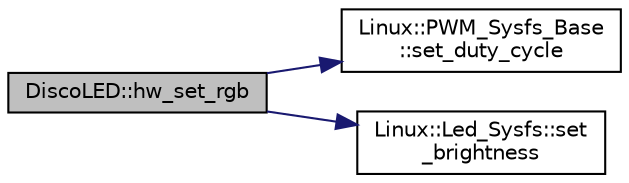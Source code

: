 digraph "DiscoLED::hw_set_rgb"
{
 // INTERACTIVE_SVG=YES
  edge [fontname="Helvetica",fontsize="10",labelfontname="Helvetica",labelfontsize="10"];
  node [fontname="Helvetica",fontsize="10",shape=record];
  rankdir="LR";
  Node1 [label="DiscoLED::hw_set_rgb",height=0.2,width=0.4,color="black", fillcolor="grey75", style="filled", fontcolor="black"];
  Node1 -> Node2 [color="midnightblue",fontsize="10",style="solid",fontname="Helvetica"];
  Node2 [label="Linux::PWM_Sysfs_Base\l::set_duty_cycle",height=0.2,width=0.4,color="black", fillcolor="white", style="filled",URL="$classLinux_1_1PWM__Sysfs__Base.html#a498c10f6b0197ec9ac2f8e5e40dbdb4b"];
  Node1 -> Node3 [color="midnightblue",fontsize="10",style="solid",fontname="Helvetica"];
  Node3 [label="Linux::Led_Sysfs::set\l_brightness",height=0.2,width=0.4,color="black", fillcolor="white", style="filled",URL="$classLinux_1_1Led__Sysfs.html#a66d42c1350db3d3a4733d21843cccc97"];
}
